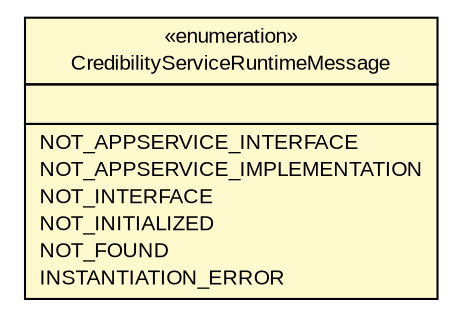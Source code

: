 #!/usr/local/bin/dot
#
# Class diagram 
# Generated by UMLGraph version R5_6-24-gf6e263 (http://www.umlgraph.org/)
#

digraph G {
	edge [fontname="arial",fontsize=10,labelfontname="arial",labelfontsize=10];
	node [fontname="arial",fontsize=10,shape=plaintext];
	nodesep=0.25;
	ranksep=0.5;
	// gov.sandia.cf.application.CredibilityServiceRuntimeException.CredibilityServiceRuntimeMessage
	c78237 [label=<<table title="gov.sandia.cf.application.CredibilityServiceRuntimeException.CredibilityServiceRuntimeMessage" border="0" cellborder="1" cellspacing="0" cellpadding="2" port="p" bgcolor="lemonChiffon" href="./CredibilityServiceRuntimeException.CredibilityServiceRuntimeMessage.html">
		<tr><td><table border="0" cellspacing="0" cellpadding="1">
<tr><td align="center" balign="center"> &#171;enumeration&#187; </td></tr>
<tr><td align="center" balign="center"> CredibilityServiceRuntimeMessage </td></tr>
		</table></td></tr>
		<tr><td><table border="0" cellspacing="0" cellpadding="1">
<tr><td align="left" balign="left">  </td></tr>
		</table></td></tr>
		<tr><td><table border="0" cellspacing="0" cellpadding="1">
<tr><td align="left" balign="left"> NOT_APPSERVICE_INTERFACE </td></tr>
<tr><td align="left" balign="left"> NOT_APPSERVICE_IMPLEMENTATION </td></tr>
<tr><td align="left" balign="left"> NOT_INTERFACE </td></tr>
<tr><td align="left" balign="left"> NOT_INITIALIZED </td></tr>
<tr><td align="left" balign="left"> NOT_FOUND </td></tr>
<tr><td align="left" balign="left"> INSTANTIATION_ERROR </td></tr>
		</table></td></tr>
		</table>>, URL="./CredibilityServiceRuntimeException.CredibilityServiceRuntimeMessage.html", fontname="arial", fontcolor="black", fontsize=10.0];
}

